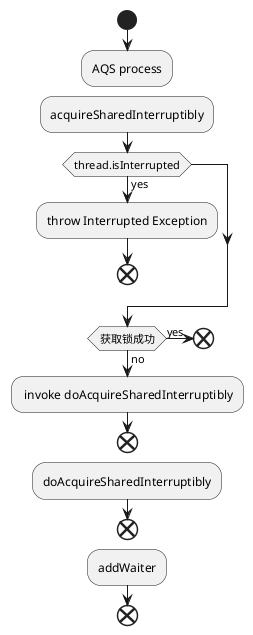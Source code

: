 @startuml
start
:AQS process;
detach
:acquireSharedInterruptibly;
if(thread.isInterrupted) then (yes)
    :throw Interrupted Exception;
    end
endif

if (获取锁成功) then(yes)
    end
else (no)
  : invoke doAcquireSharedInterruptibly;
  end
:doAcquireSharedInterruptibly;
end

:addWaiter;


end



@enduml